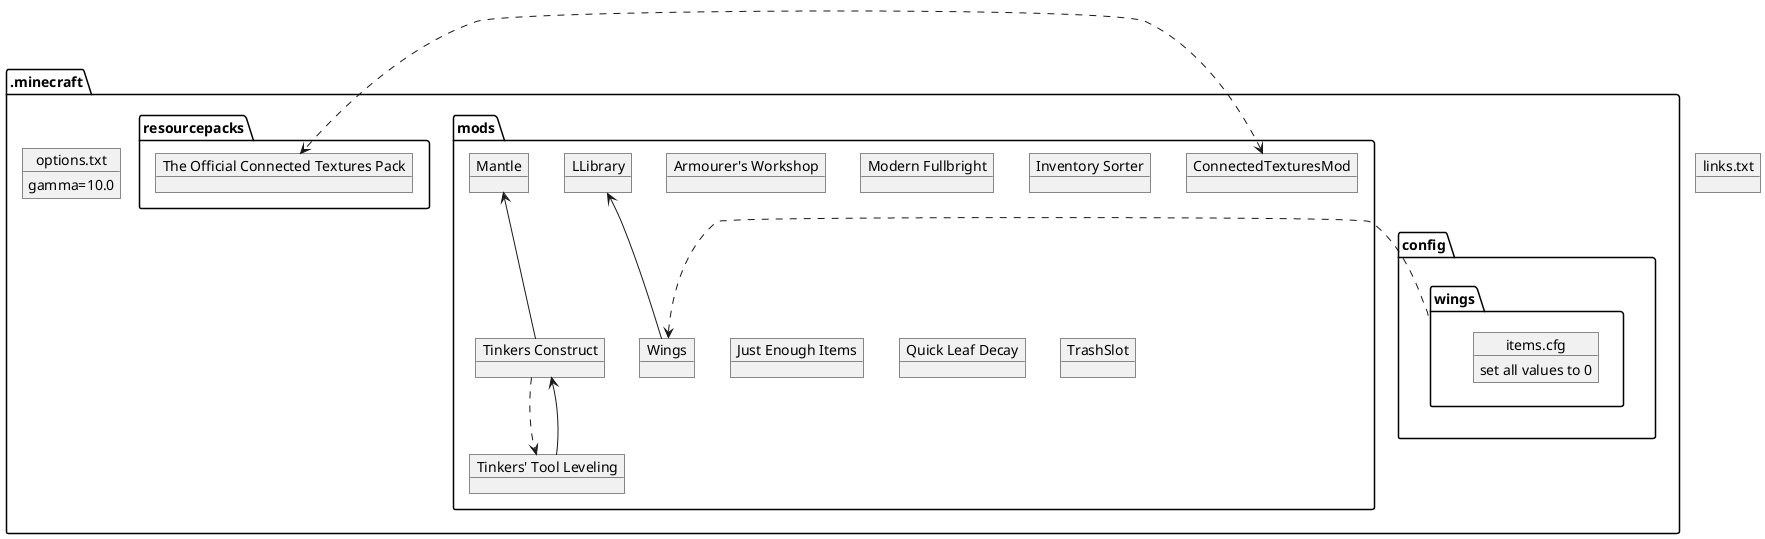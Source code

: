 @startuml

' Settings
set separator none

' Structure
package .minecraft {
    package config {
        package wings {
            object items.cfg
        }
    }

    package mods {
        object "Armourer's Workshop" as ArmourersWorkshop
        object "ConnectedTexturesMod" as CTM
        object "Modern Fullbright" as Fullbright
        object "Inventory Sorter" as InventorySorter
        object "Just Enough Items" as JEI
        object LLibrary
        object Mantle
        object "Tinkers Construct" as TinkersConstruct
        object "Tinkers' Tool Leveling" as TinkersToolLeveling
        object "Quick Leaf Decay" as QuickLeafDecay
        object TrashSlot
        object Wings
    }

    package resourcepacks {
        object "The Official Connected Textures Pack" as CTP
    }

    object options.txt
}

object links.txt

' Relations
Mantle <-- TinkersConstruct
TinkersConstruct ..> TinkersToolLeveling
TinkersConstruct <-- TinkersToolLeveling
LLibrary <-- Wings
CTM <.> CTP
Wings <. wings

' Contents
items.cfg : set all values to 0
options.txt : gamma=10.0

    ' TODO add the link for each resource as parts of the links.txt

@enduml
